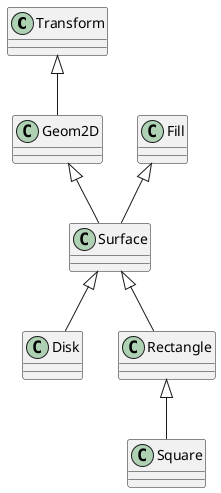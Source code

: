 @startuml

Transform <|-- Geom2D

Geom2D <|-- Surface
Fill <|-- Surface

Surface <|-- Disk
Surface <|-- Rectangle

Rectangle <|-- Square
@enduml

